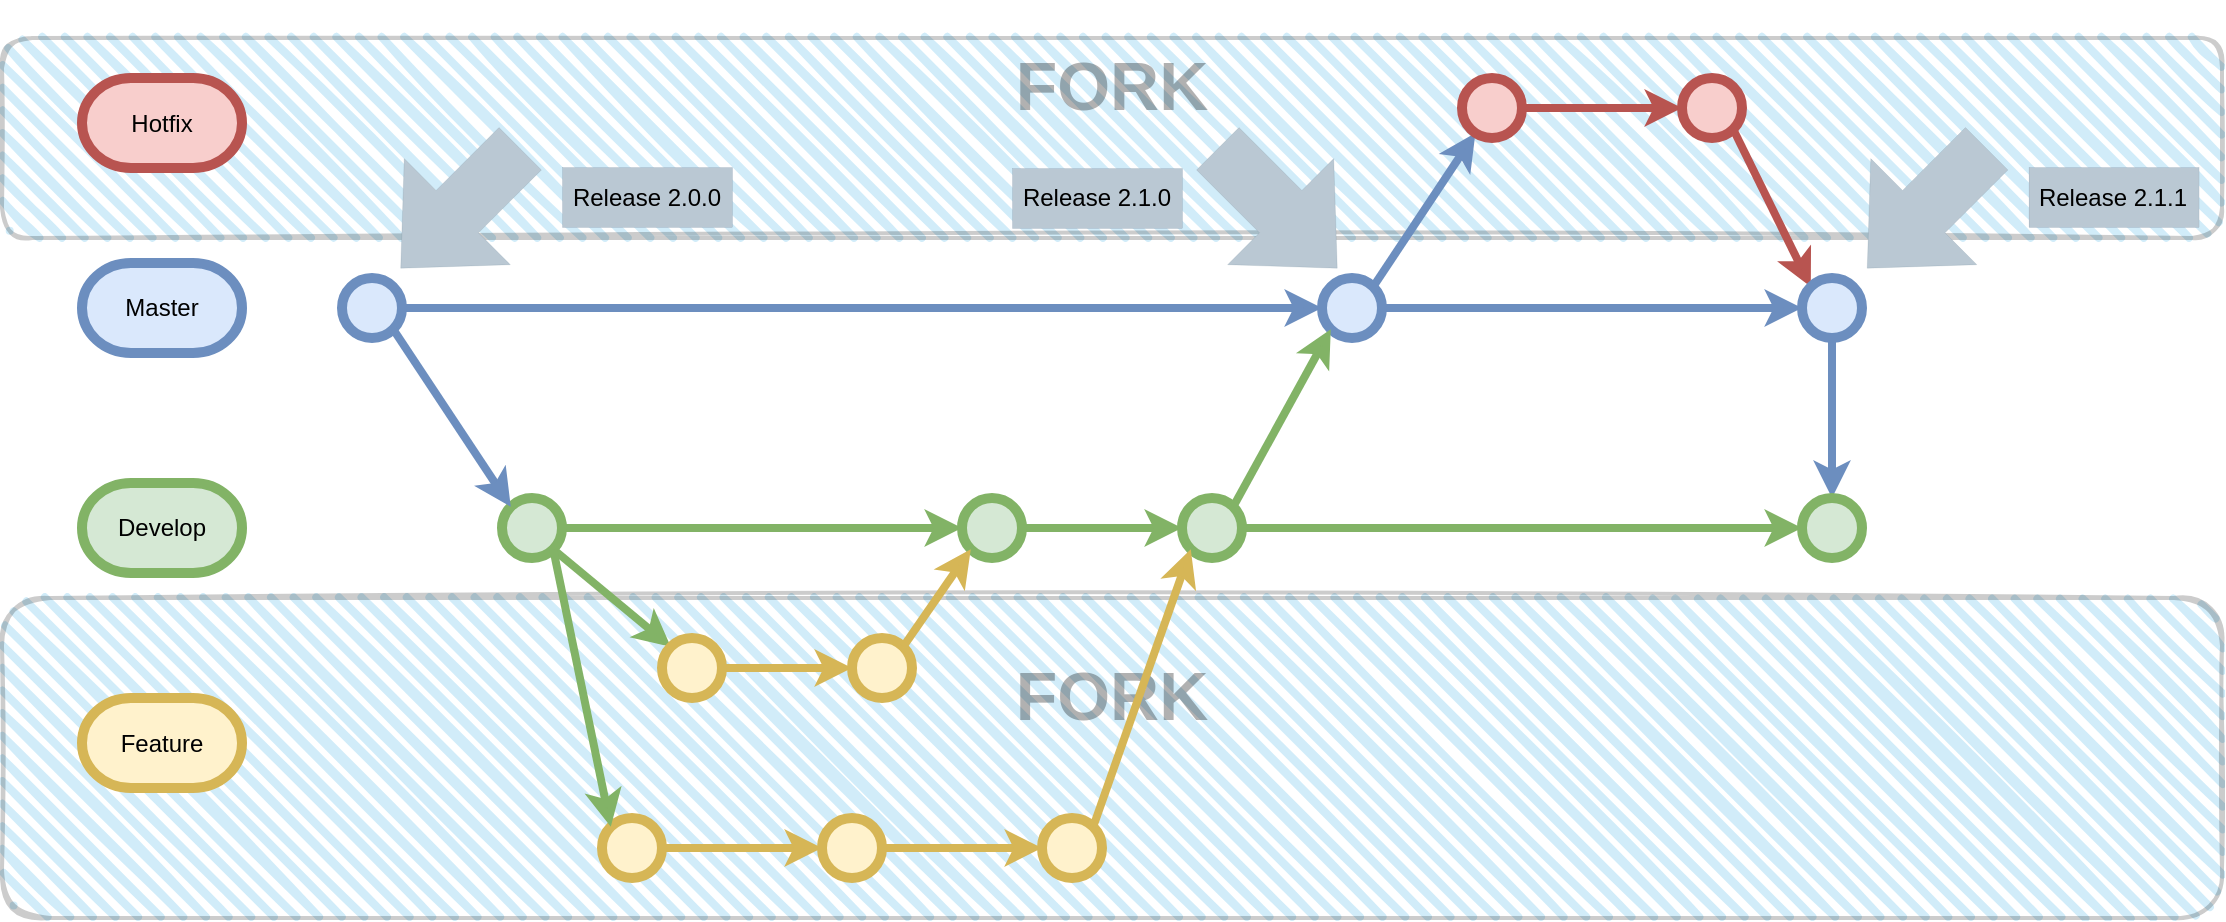 <mxfile version="17.4.0" type="device"><diagram id="l7W2tdzI4Jv6cm-UOZnC" name="Page-1"><mxGraphModel dx="2568" dy="585" grid="1" gridSize="10" guides="1" tooltips="1" connect="1" arrows="1" fold="1" page="1" pageScale="1" pageWidth="850" pageHeight="1100" math="0" shadow="0"><root><mxCell id="0"/><mxCell id="1" parent="0"/><mxCell id="q59VM_9cuH_WKuQMFQzU-10" value="&lt;h1 style=&quot;font-size: 34px;&quot;&gt;FORK&lt;/h1&gt;" style="rounded=1;whiteSpace=wrap;html=1;strokeWidth=2;fillWeight=4;hachureGap=8;hachureAngle=45;fillColor=#1ba1e2;sketch=1;shadow=0;glass=0;opacity=20;fontSize=34;verticalAlign=middle;labelPosition=center;verticalLabelPosition=middle;align=center;spacing=0;spacingBottom=63;textOpacity=30;spacingRight=0;spacingLeft=0;" vertex="1" parent="1"><mxGeometry y="400" width="1110" height="160" as="geometry"/></mxCell><mxCell id="q59VM_9cuH_WKuQMFQzU-2" value="&lt;h1 style=&quot;font-size: 34px;&quot;&gt;FORK&lt;/h1&gt;" style="rounded=1;whiteSpace=wrap;html=1;strokeWidth=2;fillWeight=4;hachureGap=8;hachureAngle=45;fillColor=#1ba1e2;sketch=1;shadow=0;glass=0;opacity=20;fontSize=34;verticalAlign=middle;labelPosition=center;verticalLabelPosition=middle;align=center;spacing=0;spacingBottom=52;textOpacity=30;" vertex="1" parent="1"><mxGeometry y="120" width="1110" height="100" as="geometry"/></mxCell><mxCell id="J9JQR4AHCLmenJuKz9vq-37" value="" style="edgeStyle=orthogonalEdgeStyle;rounded=0;orthogonalLoop=1;jettySize=auto;html=1;fillColor=#dae8fc;strokeColor=#6c8ebf;strokeWidth=4;" parent="1" source="J9JQR4AHCLmenJuKz9vq-6" target="J9JQR4AHCLmenJuKz9vq-36" edge="1"><mxGeometry relative="1" as="geometry"/></mxCell><mxCell id="J9JQR4AHCLmenJuKz9vq-6" value="" style="shape=ellipse;html=1;dashed=0;whitespace=wrap;aspect=fixed;perimeter=ellipsePerimeter;fillColor=#dae8fc;strokeColor=#6c8ebf;strokeWidth=5;" parent="1" vertex="1"><mxGeometry x="170" y="240" width="30" height="30" as="geometry"/></mxCell><mxCell id="J9JQR4AHCLmenJuKz9vq-24" value="" style="edgeStyle=orthogonalEdgeStyle;rounded=0;orthogonalLoop=1;jettySize=auto;html=1;fillColor=#d5e8d4;strokeColor=#82b366;strokeWidth=4;" parent="1" source="J9JQR4AHCLmenJuKz9vq-9" target="J9JQR4AHCLmenJuKz9vq-23" edge="1"><mxGeometry relative="1" as="geometry"/></mxCell><mxCell id="J9JQR4AHCLmenJuKz9vq-9" value="" style="shape=ellipse;html=1;dashed=0;whitespace=wrap;aspect=fixed;perimeter=ellipsePerimeter;fillColor=#d5e8d4;strokeColor=#82b366;strokeWidth=5;" parent="1" vertex="1"><mxGeometry x="250" y="350" width="30" height="30" as="geometry"/></mxCell><mxCell id="J9JQR4AHCLmenJuKz9vq-11" value="" style="endArrow=classic;html=1;rounded=0;exitX=1;exitY=1;exitDx=0;exitDy=0;entryX=0;entryY=0;entryDx=0;entryDy=0;fillColor=#dae8fc;strokeColor=#6c8ebf;strokeWidth=4;" parent="1" source="J9JQR4AHCLmenJuKz9vq-6" target="J9JQR4AHCLmenJuKz9vq-9" edge="1"><mxGeometry width="50" height="50" relative="1" as="geometry"><mxPoint x="270" y="300" as="sourcePoint"/><mxPoint x="320" y="250" as="targetPoint"/></mxGeometry></mxCell><mxCell id="J9JQR4AHCLmenJuKz9vq-12" value="Master" style="strokeWidth=5;html=1;shape=mxgraph.flowchart.terminator;whiteSpace=wrap;fillColor=#dae8fc;strokeColor=#6c8ebf;" parent="1" vertex="1"><mxGeometry x="40" y="232.5" width="80" height="45" as="geometry"/></mxCell><mxCell id="J9JQR4AHCLmenJuKz9vq-13" value="Develop" style="strokeWidth=5;html=1;shape=mxgraph.flowchart.terminator;whiteSpace=wrap;fillColor=#d5e8d4;strokeColor=#82b366;" parent="1" vertex="1"><mxGeometry x="40" y="342.5" width="80" height="45" as="geometry"/></mxCell><mxCell id="J9JQR4AHCLmenJuKz9vq-16" value="" style="endArrow=classic;html=1;rounded=0;exitX=1;exitY=1;exitDx=0;exitDy=0;entryX=0;entryY=0;entryDx=0;entryDy=0;fillColor=#d5e8d4;strokeColor=#82b366;strokeWidth=4;" parent="1" source="J9JQR4AHCLmenJuKz9vq-9" target="J9JQR4AHCLmenJuKz9vq-17" edge="1"><mxGeometry width="50" height="50" relative="1" as="geometry"><mxPoint x="259.997" y="379.997" as="sourcePoint"/><mxPoint x="280" y="420" as="targetPoint"/></mxGeometry></mxCell><mxCell id="J9JQR4AHCLmenJuKz9vq-20" value="" style="edgeStyle=orthogonalEdgeStyle;rounded=0;orthogonalLoop=1;jettySize=auto;html=1;entryX=0;entryY=0.5;entryDx=0;entryDy=0;fillColor=#fff2cc;strokeColor=#d6b656;strokeWidth=4;" parent="1" source="J9JQR4AHCLmenJuKz9vq-17" target="J9JQR4AHCLmenJuKz9vq-21" edge="1"><mxGeometry relative="1" as="geometry"><mxPoint x="420" y="435" as="targetPoint"/></mxGeometry></mxCell><mxCell id="J9JQR4AHCLmenJuKz9vq-17" value="" style="shape=ellipse;html=1;dashed=0;whitespace=wrap;aspect=fixed;perimeter=ellipsePerimeter;fillColor=#fff2cc;strokeColor=#d6b656;strokeWidth=5;" parent="1" vertex="1"><mxGeometry x="330" y="420" width="30" height="30" as="geometry"/></mxCell><mxCell id="J9JQR4AHCLmenJuKz9vq-18" value="Feature" style="strokeWidth=5;html=1;shape=mxgraph.flowchart.terminator;whiteSpace=wrap;fillColor=#fff2cc;strokeColor=#d6b656;" parent="1" vertex="1"><mxGeometry x="40" y="450" width="80" height="45" as="geometry"/></mxCell><mxCell id="J9JQR4AHCLmenJuKz9vq-21" value="" style="shape=ellipse;html=1;dashed=0;whitespace=wrap;aspect=fixed;perimeter=ellipsePerimeter;fillColor=#fff2cc;strokeColor=#d6b656;strokeWidth=5;" parent="1" vertex="1"><mxGeometry x="425" y="420" width="30" height="30" as="geometry"/></mxCell><mxCell id="J9JQR4AHCLmenJuKz9vq-34" value="" style="edgeStyle=orthogonalEdgeStyle;rounded=0;orthogonalLoop=1;jettySize=auto;html=1;fillColor=#d5e8d4;strokeColor=#82b366;strokeWidth=4;" parent="1" source="J9JQR4AHCLmenJuKz9vq-23" target="J9JQR4AHCLmenJuKz9vq-33" edge="1"><mxGeometry relative="1" as="geometry"/></mxCell><mxCell id="J9JQR4AHCLmenJuKz9vq-23" value="" style="shape=ellipse;html=1;dashed=0;whitespace=wrap;aspect=fixed;perimeter=ellipsePerimeter;fillColor=#d5e8d4;strokeColor=#82b366;strokeWidth=5;" parent="1" vertex="1"><mxGeometry x="480" y="350" width="30" height="30" as="geometry"/></mxCell><mxCell id="J9JQR4AHCLmenJuKz9vq-25" value="" style="endArrow=classic;html=1;rounded=0;exitX=1;exitY=0;exitDx=0;exitDy=0;entryX=0;entryY=1;entryDx=0;entryDy=0;fillColor=#fff2cc;strokeColor=#d6b656;strokeWidth=4;" parent="1" source="J9JQR4AHCLmenJuKz9vq-21" target="J9JQR4AHCLmenJuKz9vq-23" edge="1"><mxGeometry width="50" height="50" relative="1" as="geometry"><mxPoint x="405.997" y="371.217" as="sourcePoint"/><mxPoint x="424.783" y="420.003" as="targetPoint"/></mxGeometry></mxCell><mxCell id="J9JQR4AHCLmenJuKz9vq-30" value="" style="edgeStyle=orthogonalEdgeStyle;rounded=0;orthogonalLoop=1;jettySize=auto;html=1;fillColor=#fff2cc;strokeColor=#d6b656;strokeWidth=4;" parent="1" source="J9JQR4AHCLmenJuKz9vq-26" target="J9JQR4AHCLmenJuKz9vq-29" edge="1"><mxGeometry relative="1" as="geometry"/></mxCell><mxCell id="J9JQR4AHCLmenJuKz9vq-26" value="" style="shape=ellipse;html=1;dashed=0;whitespace=wrap;aspect=fixed;perimeter=ellipsePerimeter;fillColor=#fff2cc;strokeColor=#d6b656;strokeWidth=5;" parent="1" vertex="1"><mxGeometry x="300" y="510" width="30" height="30" as="geometry"/></mxCell><mxCell id="J9JQR4AHCLmenJuKz9vq-28" value="" style="endArrow=classic;html=1;rounded=0;exitX=1;exitY=1;exitDx=0;exitDy=0;entryX=0;entryY=0;entryDx=0;entryDy=0;fillColor=#d5e8d4;strokeColor=#82b366;strokeWidth=4;" parent="1" source="J9JQR4AHCLmenJuKz9vq-9" target="J9JQR4AHCLmenJuKz9vq-26" edge="1"><mxGeometry width="50" height="50" relative="1" as="geometry"><mxPoint x="271.217" y="399.997" as="sourcePoint"/><mxPoint x="300.003" y="448.783" as="targetPoint"/></mxGeometry></mxCell><mxCell id="J9JQR4AHCLmenJuKz9vq-32" value="" style="edgeStyle=orthogonalEdgeStyle;rounded=0;orthogonalLoop=1;jettySize=auto;html=1;fillColor=#fff2cc;strokeColor=#d6b656;strokeWidth=4;" parent="1" source="J9JQR4AHCLmenJuKz9vq-29" target="J9JQR4AHCLmenJuKz9vq-31" edge="1"><mxGeometry relative="1" as="geometry"/></mxCell><mxCell id="J9JQR4AHCLmenJuKz9vq-29" value="" style="shape=ellipse;html=1;dashed=0;whitespace=wrap;aspect=fixed;perimeter=ellipsePerimeter;fillColor=#fff2cc;strokeColor=#d6b656;strokeWidth=5;" parent="1" vertex="1"><mxGeometry x="410" y="510" width="30" height="30" as="geometry"/></mxCell><mxCell id="J9JQR4AHCLmenJuKz9vq-31" value="" style="shape=ellipse;html=1;dashed=0;whitespace=wrap;aspect=fixed;perimeter=ellipsePerimeter;fillColor=#fff2cc;strokeColor=#d6b656;strokeWidth=5;" parent="1" vertex="1"><mxGeometry x="520" y="510" width="30" height="30" as="geometry"/></mxCell><mxCell id="J9JQR4AHCLmenJuKz9vq-47" value="" style="edgeStyle=none;rounded=0;orthogonalLoop=1;jettySize=auto;html=1;fillColor=#d5e8d4;strokeColor=#82b366;strokeWidth=4;" parent="1" source="J9JQR4AHCLmenJuKz9vq-33" target="J9JQR4AHCLmenJuKz9vq-46" edge="1"><mxGeometry relative="1" as="geometry"/></mxCell><mxCell id="J9JQR4AHCLmenJuKz9vq-33" value="" style="shape=ellipse;html=1;dashed=0;whitespace=wrap;aspect=fixed;perimeter=ellipsePerimeter;fillColor=#d5e8d4;strokeColor=#82b366;strokeWidth=5;" parent="1" vertex="1"><mxGeometry x="590" y="350" width="30" height="30" as="geometry"/></mxCell><mxCell id="J9JQR4AHCLmenJuKz9vq-35" value="" style="endArrow=classic;html=1;rounded=0;exitX=1;exitY=0;exitDx=0;exitDy=0;entryX=0;entryY=1;entryDx=0;entryDy=0;fillColor=#fff2cc;strokeColor=#d6b656;strokeWidth=4;" parent="1" source="J9JQR4AHCLmenJuKz9vq-31" target="J9JQR4AHCLmenJuKz9vq-33" edge="1"><mxGeometry width="50" height="50" relative="1" as="geometry"><mxPoint x="369.997" y="449.997" as="sourcePoint"/><mxPoint x="398.783" y="588.783" as="targetPoint"/></mxGeometry></mxCell><mxCell id="J9JQR4AHCLmenJuKz9vq-40" value="" style="rounded=0;orthogonalLoop=1;jettySize=auto;html=1;exitX=1;exitY=0;exitDx=0;exitDy=0;fillColor=#dae8fc;strokeColor=#6c8ebf;strokeWidth=4;" parent="1" source="J9JQR4AHCLmenJuKz9vq-36" target="J9JQR4AHCLmenJuKz9vq-39" edge="1"><mxGeometry relative="1" as="geometry"/></mxCell><mxCell id="J9JQR4AHCLmenJuKz9vq-44" value="" style="edgeStyle=none;rounded=0;orthogonalLoop=1;jettySize=auto;html=1;fillColor=#dae8fc;strokeColor=#6c8ebf;strokeWidth=4;" parent="1" source="J9JQR4AHCLmenJuKz9vq-36" target="J9JQR4AHCLmenJuKz9vq-43" edge="1"><mxGeometry relative="1" as="geometry"/></mxCell><mxCell id="J9JQR4AHCLmenJuKz9vq-36" value="" style="shape=ellipse;html=1;dashed=0;whitespace=wrap;aspect=fixed;perimeter=ellipsePerimeter;fillColor=#dae8fc;strokeColor=#6c8ebf;strokeWidth=5;" parent="1" vertex="1"><mxGeometry x="660" y="240" width="30" height="30" as="geometry"/></mxCell><mxCell id="J9JQR4AHCLmenJuKz9vq-38" value="" style="endArrow=classic;html=1;rounded=0;exitX=1;exitY=0;exitDx=0;exitDy=0;entryX=0;entryY=1;entryDx=0;entryDy=0;fillColor=#d5e8d4;strokeColor=#82b366;strokeWidth=4;" parent="1" source="J9JQR4AHCLmenJuKz9vq-33" target="J9JQR4AHCLmenJuKz9vq-36" edge="1"><mxGeometry width="50" height="50" relative="1" as="geometry"><mxPoint x="629.997" y="326.283" as="sourcePoint"/><mxPoint x="663.783" y="277.497" as="targetPoint"/></mxGeometry></mxCell><mxCell id="J9JQR4AHCLmenJuKz9vq-42" value="" style="edgeStyle=none;rounded=0;orthogonalLoop=1;jettySize=auto;html=1;fillColor=#f8cecc;strokeColor=#b85450;strokeWidth=4;" parent="1" source="J9JQR4AHCLmenJuKz9vq-39" target="J9JQR4AHCLmenJuKz9vq-41" edge="1"><mxGeometry relative="1" as="geometry"/></mxCell><mxCell id="J9JQR4AHCLmenJuKz9vq-39" value="" style="shape=ellipse;html=1;dashed=0;whitespace=wrap;aspect=fixed;perimeter=ellipsePerimeter;fillColor=#f8cecc;strokeColor=#b85450;strokeWidth=5;" parent="1" vertex="1"><mxGeometry x="730" y="140" width="30" height="30" as="geometry"/></mxCell><mxCell id="J9JQR4AHCLmenJuKz9vq-45" style="edgeStyle=none;rounded=0;orthogonalLoop=1;jettySize=auto;html=1;exitX=1;exitY=1;exitDx=0;exitDy=0;entryX=0;entryY=0;entryDx=0;entryDy=0;fillColor=#f8cecc;strokeColor=#b85450;strokeWidth=4;" parent="1" source="J9JQR4AHCLmenJuKz9vq-41" target="J9JQR4AHCLmenJuKz9vq-43" edge="1"><mxGeometry relative="1" as="geometry"/></mxCell><mxCell id="J9JQR4AHCLmenJuKz9vq-41" value="" style="shape=ellipse;html=1;dashed=0;whitespace=wrap;aspect=fixed;perimeter=ellipsePerimeter;fillColor=#f8cecc;strokeColor=#b85450;strokeWidth=5;" parent="1" vertex="1"><mxGeometry x="840" y="140" width="30" height="30" as="geometry"/></mxCell><mxCell id="J9JQR4AHCLmenJuKz9vq-48" style="edgeStyle=none;rounded=0;orthogonalLoop=1;jettySize=auto;html=1;exitX=0.5;exitY=1;exitDx=0;exitDy=0;entryX=0.5;entryY=0;entryDx=0;entryDy=0;fillColor=#dae8fc;strokeColor=#6c8ebf;strokeWidth=4;" parent="1" source="J9JQR4AHCLmenJuKz9vq-43" target="J9JQR4AHCLmenJuKz9vq-46" edge="1"><mxGeometry relative="1" as="geometry"/></mxCell><mxCell id="J9JQR4AHCLmenJuKz9vq-43" value="" style="shape=ellipse;html=1;dashed=0;whitespace=wrap;aspect=fixed;perimeter=ellipsePerimeter;fillColor=#dae8fc;strokeColor=#6c8ebf;strokeWidth=5;" parent="1" vertex="1"><mxGeometry x="900" y="240" width="30" height="30" as="geometry"/></mxCell><mxCell id="J9JQR4AHCLmenJuKz9vq-46" value="" style="shape=ellipse;html=1;dashed=0;whitespace=wrap;aspect=fixed;perimeter=ellipsePerimeter;fillColor=#d5e8d4;strokeColor=#82b366;strokeWidth=5;" parent="1" vertex="1"><mxGeometry x="900" y="350" width="30" height="30" as="geometry"/></mxCell><mxCell id="J9JQR4AHCLmenJuKz9vq-50" value="Hotfix" style="strokeWidth=5;html=1;shape=mxgraph.flowchart.terminator;whiteSpace=wrap;fillColor=#f8cecc;strokeColor=#b85450;" parent="1" vertex="1"><mxGeometry x="40" y="140" width="80" height="45" as="geometry"/></mxCell><mxCell id="J9JQR4AHCLmenJuKz9vq-51" value="" style="verticalLabelPosition=bottom;verticalAlign=top;html=1;strokeWidth=0;shape=mxgraph.arrows2.arrow;dy=0.6;dx=40;notch=0;rotation=-225;fillColor=#bac8d3;strokeColor=#23445d;" parent="1" vertex="1"><mxGeometry x="186.74" y="167.49" width="84.47" height="75" as="geometry"/></mxCell><mxCell id="J9JQR4AHCLmenJuKz9vq-52" value="Release 2.0.0" style="text;html=1;fillColor=#bac8d3;align=center;verticalAlign=middle;whiteSpace=wrap;rounded=0;strokeWidth=0;strokeColor=#23445d;" parent="1" vertex="1"><mxGeometry x="280" y="184.5" width="85" height="30" as="geometry"/></mxCell><mxCell id="J9JQR4AHCLmenJuKz9vq-55" value="" style="verticalLabelPosition=bottom;verticalAlign=top;html=1;strokeWidth=0;shape=mxgraph.arrows2.arrow;dy=0.6;dx=40;notch=0;rotation=-225;fillColor=#bac8d3;strokeColor=#23445d;flipV=0;flipH=0;direction=north;" parent="1" vertex="1"><mxGeometry x="600.005" y="162.755" width="75" height="84.47" as="geometry"/></mxCell><mxCell id="J9JQR4AHCLmenJuKz9vq-56" value="Release 2.1.0" style="text;html=1;fillColor=#bac8d3;align=center;verticalAlign=middle;whiteSpace=wrap;rounded=0;strokeWidth=0;strokeColor=#23445d;flipV=0;flipH=0;" parent="1" vertex="1"><mxGeometry x="505" y="185" width="85" height="30" as="geometry"/></mxCell><mxCell id="J9JQR4AHCLmenJuKz9vq-57" value="" style="verticalLabelPosition=bottom;verticalAlign=top;html=1;strokeWidth=0;shape=mxgraph.arrows2.arrow;dy=0.6;dx=40;notch=0;rotation=-225;fillColor=#bac8d3;strokeColor=#23445d;" parent="1" vertex="1"><mxGeometry x="920" y="167.49" width="84.47" height="75" as="geometry"/></mxCell><mxCell id="J9JQR4AHCLmenJuKz9vq-58" value="Release 2.1.1" style="text;html=1;fillColor=#bac8d3;align=center;verticalAlign=middle;whiteSpace=wrap;rounded=0;strokeWidth=0;strokeColor=#23445d;" parent="1" vertex="1"><mxGeometry x="1013.26" y="184.5" width="85" height="30" as="geometry"/></mxCell></root></mxGraphModel></diagram></mxfile>